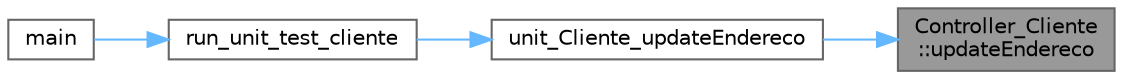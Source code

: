 digraph "Controller_Cliente::updateEndereco"
{
 // LATEX_PDF_SIZE
  bgcolor="transparent";
  edge [fontname=Helvetica,fontsize=10,labelfontname=Helvetica,labelfontsize=10];
  node [fontname=Helvetica,fontsize=10,shape=box,height=0.2,width=0.4];
  rankdir="RL";
  Node1 [id="Node000001",label="Controller_Cliente\l::updateEndereco",height=0.2,width=0.4,color="gray40", fillcolor="grey60", style="filled", fontcolor="black",tooltip="Atualiza o endereço do cliente."];
  Node1 -> Node2 [id="edge1_Node000001_Node000002",dir="back",color="steelblue1",style="solid",tooltip=" "];
  Node2 [id="Node000002",label="unit_Cliente_updateEndereco",height=0.2,width=0.4,color="grey40", fillcolor="white", style="filled",URL="$unit__cliente_8cpp.html#af637a0ef6fa350005bd876884f0653b8",tooltip="Testa a função updateEndereco da classe Controller_Cliente."];
  Node2 -> Node3 [id="edge2_Node000002_Node000003",dir="back",color="steelblue1",style="solid",tooltip=" "];
  Node3 [id="Node000003",label="run_unit_test_cliente",height=0.2,width=0.4,color="grey40", fillcolor="white", style="filled",URL="$unit__cliente_8cpp.html#a4d134b7f0141f14318ba68008080356e",tooltip="Executa todos os testes unitários para a classe Cliente."];
  Node3 -> Node4 [id="edge3_Node000003_Node000004",dir="back",color="steelblue1",style="solid",tooltip=" "];
  Node4 [id="Node000004",label="main",height=0.2,width=0.4,color="grey40", fillcolor="white", style="filled",URL="$test_2unit_2main_8cpp.html#ae66f6b31b5ad750f1fe042a706a4e3d4",tooltip=" "];
}

